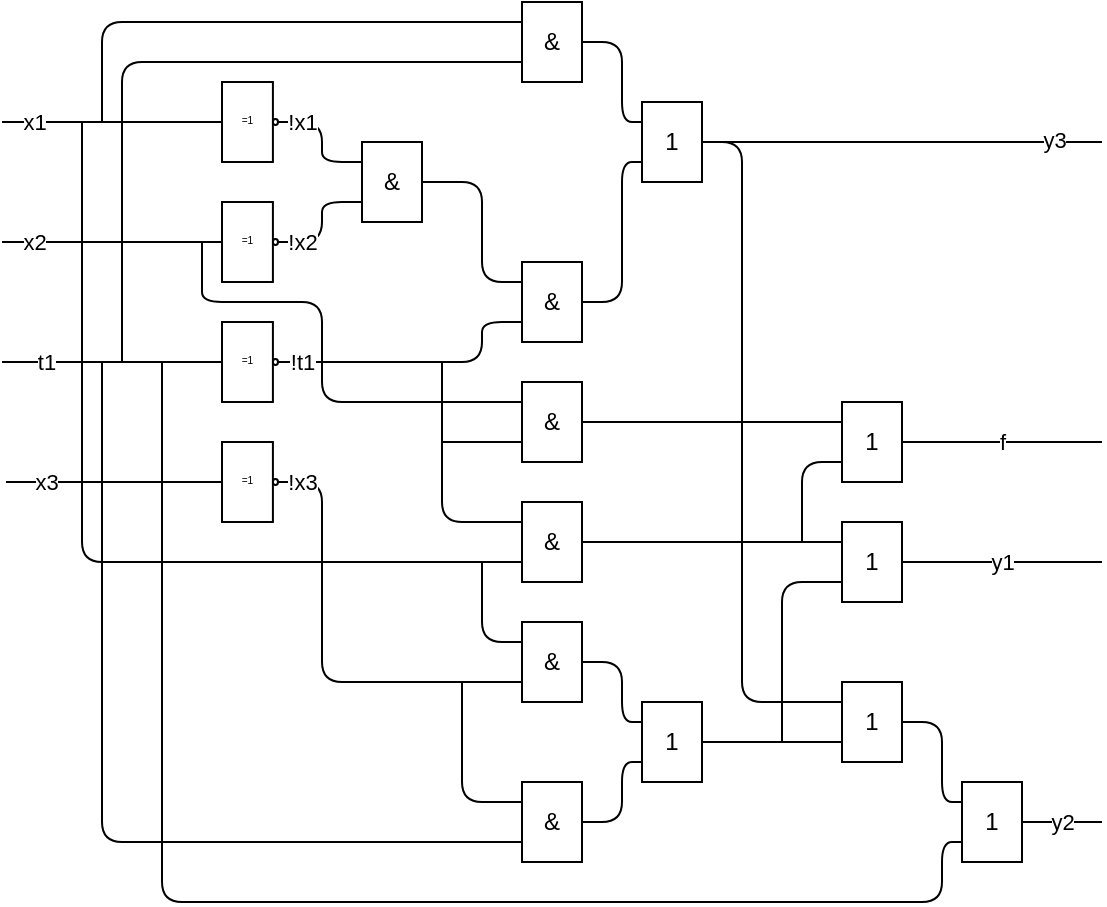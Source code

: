 <mxfile version="13.0.3" type="device"><diagram id="OC-6bs5eoDGnjWmPPjK4" name="Page-1"><mxGraphModel dx="1146" dy="567" grid="1" gridSize="10" guides="1" tooltips="1" connect="1" arrows="1" fold="1" page="1" pageScale="1" pageWidth="827" pageHeight="1169" math="0" shadow="0"><root><mxCell id="0"/><mxCell id="1" parent="0"/><mxCell id="F9vDPVXaRpSUHTH3kbFF-3" value="" style="endArrow=none;html=1;exitX=1;exitY=0.5;exitDx=0;exitDy=0;entryX=0;entryY=0.25;entryDx=0;entryDy=0;" edge="1" parent="1" source="F9vDPVXaRpSUHTH3kbFF-82" target="F9vDPVXaRpSUHTH3kbFF-89"><mxGeometry width="50" height="50" relative="1" as="geometry"><mxPoint x="680" y="490" as="sourcePoint"/><mxPoint x="720" y="490" as="targetPoint"/><Array as="points"><mxPoint x="480" y="460"/><mxPoint x="480" y="500"/></Array></mxGeometry></mxCell><mxCell id="F9vDPVXaRpSUHTH3kbFF-11" value="&amp;amp;" style="rounded=0;whiteSpace=wrap;html=1;" vertex="1" parent="1"><mxGeometry x="190" y="170" width="30" height="40" as="geometry"/></mxCell><mxCell id="F9vDPVXaRpSUHTH3kbFF-13" value="" style="endArrow=none;html=1;entryX=0;entryY=0.25;entryDx=0;entryDy=0;exitX=1;exitY=0.5;exitDx=0;exitDy=0;exitPerimeter=0;" edge="1" parent="1" source="F9vDPVXaRpSUHTH3kbFF-46" target="F9vDPVXaRpSUHTH3kbFF-11"><mxGeometry width="50" height="50" relative="1" as="geometry"><mxPoint x="110" y="175" as="sourcePoint"/><mxPoint x="150" y="180.0" as="targetPoint"/><Array as="points"><mxPoint x="170" y="160"/><mxPoint x="170" y="180"/></Array></mxGeometry></mxCell><mxCell id="F9vDPVXaRpSUHTH3kbFF-24" value="!x1" style="edgeLabel;html=1;align=center;verticalAlign=middle;resizable=0;points=[];" vertex="1" connectable="0" parent="F9vDPVXaRpSUHTH3kbFF-13"><mxGeometry x="0.424" y="-2" relative="1" as="geometry"><mxPoint x="-12.14" y="-22" as="offset"/></mxGeometry></mxCell><mxCell id="F9vDPVXaRpSUHTH3kbFF-15" value="" style="endArrow=none;html=1;entryX=0;entryY=0.75;entryDx=0;entryDy=0;exitX=1;exitY=0.5;exitDx=0;exitDy=0;exitPerimeter=0;" edge="1" parent="1" source="F9vDPVXaRpSUHTH3kbFF-51" target="F9vDPVXaRpSUHTH3kbFF-11"><mxGeometry width="50" height="50" relative="1" as="geometry"><mxPoint x="160" y="210" as="sourcePoint"/><mxPoint x="150" y="220.0" as="targetPoint"/><Array as="points"><mxPoint x="170" y="220"/><mxPoint x="170" y="200"/></Array></mxGeometry></mxCell><mxCell id="F9vDPVXaRpSUHTH3kbFF-25" value="!x2" style="edgeLabel;html=1;align=center;verticalAlign=middle;resizable=0;points=[];" vertex="1" connectable="0" parent="F9vDPVXaRpSUHTH3kbFF-15"><mxGeometry x="0.528" y="1" relative="1" as="geometry"><mxPoint x="-15.59" y="21" as="offset"/></mxGeometry></mxCell><mxCell id="F9vDPVXaRpSUHTH3kbFF-16" value="" style="endArrow=none;html=1;entryX=0;entryY=0.75;entryDx=0;entryDy=0;exitX=1;exitY=0.5;exitDx=0;exitDy=0;exitPerimeter=0;" edge="1" parent="1" source="F9vDPVXaRpSUHTH3kbFF-39" target="F9vDPVXaRpSUHTH3kbFF-26"><mxGeometry width="50" height="50" relative="1" as="geometry"><mxPoint x="150" y="255" as="sourcePoint"/><mxPoint x="150" y="240.0" as="targetPoint"/><Array as="points"><mxPoint x="250" y="280"/><mxPoint x="250" y="260"/></Array></mxGeometry></mxCell><mxCell id="F9vDPVXaRpSUHTH3kbFF-27" value="!t1" style="edgeLabel;html=1;align=center;verticalAlign=middle;resizable=0;points=[];" vertex="1" connectable="0" parent="F9vDPVXaRpSUHTH3kbFF-16"><mxGeometry x="0.424" relative="1" as="geometry"><mxPoint x="-89.38" as="offset"/></mxGeometry></mxCell><mxCell id="F9vDPVXaRpSUHTH3kbFF-26" value="&amp;amp;" style="rounded=0;whiteSpace=wrap;html=1;" vertex="1" parent="1"><mxGeometry x="270" y="230" width="30" height="40" as="geometry"/></mxCell><mxCell id="F9vDPVXaRpSUHTH3kbFF-28" value="" style="endArrow=none;html=1;exitX=1;exitY=0.5;exitDx=0;exitDy=0;entryX=0;entryY=0.25;entryDx=0;entryDy=0;" edge="1" parent="1" source="F9vDPVXaRpSUHTH3kbFF-11" target="F9vDPVXaRpSUHTH3kbFF-26"><mxGeometry width="50" height="50" relative="1" as="geometry"><mxPoint x="120" y="170.0" as="sourcePoint"/><mxPoint x="160" y="170.0" as="targetPoint"/><Array as="points"><mxPoint x="250" y="190"/><mxPoint x="250" y="240"/></Array></mxGeometry></mxCell><mxCell id="F9vDPVXaRpSUHTH3kbFF-34" value="&amp;amp;" style="rounded=0;whiteSpace=wrap;html=1;" vertex="1" parent="1"><mxGeometry x="270" y="350" width="30" height="40" as="geometry"/></mxCell><mxCell id="F9vDPVXaRpSUHTH3kbFF-39" value="" style="verticalLabelPosition=bottom;shadow=0;dashed=0;align=center;html=1;verticalAlign=top;shape=mxgraph.electrical.iec_logic_gates.not;" vertex="1" parent="1"><mxGeometry x="120" y="260" width="28" height="40" as="geometry"/></mxCell><mxCell id="F9vDPVXaRpSUHTH3kbFF-41" value="t1" style="endArrow=none;html=1;entryX=0;entryY=0.5;entryDx=0;entryDy=0;entryPerimeter=0;" edge="1" parent="1" target="F9vDPVXaRpSUHTH3kbFF-39"><mxGeometry x="-0.429" y="-10" width="50" height="50" relative="1" as="geometry"><mxPoint x="10" y="280" as="sourcePoint"/><mxPoint x="120" y="265.5" as="targetPoint"/><Array as="points"><mxPoint x="30" y="280"/></Array><mxPoint x="-10" y="-10" as="offset"/></mxGeometry></mxCell><mxCell id="F9vDPVXaRpSUHTH3kbFF-45" value="" style="endArrow=none;html=1;exitX=0;exitY=0.25;exitDx=0;exitDy=0;" edge="1" parent="1" source="F9vDPVXaRpSUHTH3kbFF-34"><mxGeometry width="50" height="50" relative="1" as="geometry"><mxPoint x="200" y="390" as="sourcePoint"/><mxPoint x="230" y="280" as="targetPoint"/><Array as="points"><mxPoint x="230" y="360"/></Array></mxGeometry></mxCell><mxCell id="F9vDPVXaRpSUHTH3kbFF-46" value="" style="verticalLabelPosition=bottom;shadow=0;dashed=0;align=center;html=1;verticalAlign=top;shape=mxgraph.electrical.iec_logic_gates.not;" vertex="1" parent="1"><mxGeometry x="120" y="140" width="28" height="40" as="geometry"/></mxCell><mxCell id="F9vDPVXaRpSUHTH3kbFF-47" value="x1" style="endArrow=none;html=1;entryX=0;entryY=0.5;entryDx=0;entryDy=0;entryPerimeter=0;" edge="1" parent="1" target="F9vDPVXaRpSUHTH3kbFF-46"><mxGeometry x="-0.714" width="50" height="50" relative="1" as="geometry"><mxPoint x="10" y="160" as="sourcePoint"/><mxPoint x="90" y="330" as="targetPoint"/><mxPoint as="offset"/></mxGeometry></mxCell><mxCell id="F9vDPVXaRpSUHTH3kbFF-48" value="" style="endArrow=none;html=1;exitX=0;exitY=0.75;exitDx=0;exitDy=0;" edge="1" parent="1" source="F9vDPVXaRpSUHTH3kbFF-34"><mxGeometry width="50" height="50" relative="1" as="geometry"><mxPoint x="20" y="300" as="sourcePoint"/><mxPoint x="50" y="160" as="targetPoint"/><Array as="points"><mxPoint x="50" y="380"/></Array></mxGeometry></mxCell><mxCell id="F9vDPVXaRpSUHTH3kbFF-51" value="" style="verticalLabelPosition=bottom;shadow=0;dashed=0;align=center;html=1;verticalAlign=top;shape=mxgraph.electrical.iec_logic_gates.not;" vertex="1" parent="1"><mxGeometry x="120" y="200" width="28" height="40" as="geometry"/></mxCell><mxCell id="F9vDPVXaRpSUHTH3kbFF-52" value="x2" style="endArrow=none;html=1;entryX=0;entryY=0.5;entryDx=0;entryDy=0;entryPerimeter=0;" edge="1" parent="1" target="F9vDPVXaRpSUHTH3kbFF-51"><mxGeometry x="-0.714" width="50" height="50" relative="1" as="geometry"><mxPoint x="10" y="220" as="sourcePoint"/><mxPoint x="60" y="180.0" as="targetPoint"/><mxPoint as="offset"/></mxGeometry></mxCell><mxCell id="F9vDPVXaRpSUHTH3kbFF-53" value="&amp;amp;" style="rounded=0;whiteSpace=wrap;html=1;" vertex="1" parent="1"><mxGeometry x="270" y="410" width="30" height="40" as="geometry"/></mxCell><mxCell id="F9vDPVXaRpSUHTH3kbFF-54" value="" style="endArrow=none;html=1;exitX=0;exitY=0.25;exitDx=0;exitDy=0;" edge="1" parent="1" source="F9vDPVXaRpSUHTH3kbFF-53"><mxGeometry width="50" height="50" relative="1" as="geometry"><mxPoint x="90" y="410" as="sourcePoint"/><mxPoint x="250" y="380" as="targetPoint"/><Array as="points"><mxPoint x="250" y="420"/><mxPoint x="250" y="380"/></Array></mxGeometry></mxCell><mxCell id="F9vDPVXaRpSUHTH3kbFF-56" value="" style="verticalLabelPosition=bottom;shadow=0;dashed=0;align=center;html=1;verticalAlign=top;shape=mxgraph.electrical.iec_logic_gates.not;" vertex="1" parent="1"><mxGeometry x="120" y="320" width="28" height="40" as="geometry"/></mxCell><mxCell id="F9vDPVXaRpSUHTH3kbFF-57" value="x3" style="endArrow=none;html=1;entryX=0;entryY=0.5;entryDx=0;entryDy=0;entryPerimeter=0;" edge="1" parent="1" target="F9vDPVXaRpSUHTH3kbFF-56"><mxGeometry x="-0.412" y="-12" width="50" height="50" relative="1" as="geometry"><mxPoint x="12" y="340.0" as="sourcePoint"/><mxPoint x="122" y="325.5" as="targetPoint"/><Array as="points"><mxPoint x="32" y="340"/></Array><mxPoint x="-12" y="-12" as="offset"/></mxGeometry></mxCell><mxCell id="F9vDPVXaRpSUHTH3kbFF-58" value="!x3" style="endArrow=none;html=1;entryX=1;entryY=0.5;entryDx=0;entryDy=0;entryPerimeter=0;exitX=0;exitY=0.75;exitDx=0;exitDy=0;" edge="1" parent="1" source="F9vDPVXaRpSUHTH3kbFF-53" target="F9vDPVXaRpSUHTH3kbFF-56"><mxGeometry x="0.892" width="50" height="50" relative="1" as="geometry"><mxPoint x="140" y="470" as="sourcePoint"/><mxPoint x="190" y="420" as="targetPoint"/><Array as="points"><mxPoint x="170" y="440"/><mxPoint x="170" y="340"/></Array><mxPoint as="offset"/></mxGeometry></mxCell><mxCell id="F9vDPVXaRpSUHTH3kbFF-59" value="&amp;amp;" style="rounded=0;whiteSpace=wrap;html=1;" vertex="1" parent="1"><mxGeometry x="270" y="290" width="30" height="40" as="geometry"/></mxCell><mxCell id="F9vDPVXaRpSUHTH3kbFF-60" value="" style="endArrow=none;html=1;entryX=0;entryY=0.75;entryDx=0;entryDy=0;" edge="1" parent="1" target="F9vDPVXaRpSUHTH3kbFF-59"><mxGeometry width="50" height="50" relative="1" as="geometry"><mxPoint x="230" y="320" as="sourcePoint"/><mxPoint x="180" y="490" as="targetPoint"/></mxGeometry></mxCell><mxCell id="F9vDPVXaRpSUHTH3kbFF-63" value="" style="endArrow=none;html=1;exitX=0;exitY=0.25;exitDx=0;exitDy=0;" edge="1" parent="1" source="F9vDPVXaRpSUHTH3kbFF-59"><mxGeometry width="50" height="50" relative="1" as="geometry"><mxPoint x="300" y="340" as="sourcePoint"/><mxPoint x="110" y="220" as="targetPoint"/><Array as="points"><mxPoint x="170" y="300"/><mxPoint x="170" y="250"/><mxPoint x="110" y="250"/><mxPoint x="110" y="240"/></Array></mxGeometry></mxCell><mxCell id="F9vDPVXaRpSUHTH3kbFF-64" value="&amp;amp;" style="rounded=0;whiteSpace=wrap;html=1;" vertex="1" parent="1"><mxGeometry x="270" y="490" width="30" height="40" as="geometry"/></mxCell><mxCell id="F9vDPVXaRpSUHTH3kbFF-65" value="" style="endArrow=none;html=1;exitX=0;exitY=0.75;exitDx=0;exitDy=0;" edge="1" parent="1" source="F9vDPVXaRpSUHTH3kbFF-64"><mxGeometry width="50" height="50" relative="1" as="geometry"><mxPoint x="30" y="490" as="sourcePoint"/><mxPoint x="60" y="280" as="targetPoint"/><Array as="points"><mxPoint x="60" y="520"/></Array></mxGeometry></mxCell><mxCell id="F9vDPVXaRpSUHTH3kbFF-66" value="" style="endArrow=none;html=1;exitX=0;exitY=0.25;exitDx=0;exitDy=0;" edge="1" parent="1" source="F9vDPVXaRpSUHTH3kbFF-64"><mxGeometry width="50" height="50" relative="1" as="geometry"><mxPoint x="170" y="520" as="sourcePoint"/><mxPoint x="240" y="440" as="targetPoint"/><Array as="points"><mxPoint x="240" y="500"/></Array></mxGeometry></mxCell><mxCell id="F9vDPVXaRpSUHTH3kbFF-68" value="&amp;amp;" style="rounded=0;whiteSpace=wrap;html=1;" vertex="1" parent="1"><mxGeometry x="270" y="100" width="30" height="40" as="geometry"/></mxCell><mxCell id="F9vDPVXaRpSUHTH3kbFF-71" value="" style="endArrow=none;html=1;entryX=0;entryY=0.25;entryDx=0;entryDy=0;" edge="1" parent="1" target="F9vDPVXaRpSUHTH3kbFF-68"><mxGeometry width="50" height="50" relative="1" as="geometry"><mxPoint x="60" y="160" as="sourcePoint"/><mxPoint x="80" y="100" as="targetPoint"/><Array as="points"><mxPoint x="60" y="110"/></Array></mxGeometry></mxCell><mxCell id="F9vDPVXaRpSUHTH3kbFF-72" value="" style="endArrow=none;html=1;entryX=0;entryY=0.75;entryDx=0;entryDy=0;" edge="1" parent="1" target="F9vDPVXaRpSUHTH3kbFF-68"><mxGeometry width="50" height="50" relative="1" as="geometry"><mxPoint x="70" y="280" as="sourcePoint"/><mxPoint x="450" y="190" as="targetPoint"/><Array as="points"><mxPoint x="70" y="130"/></Array></mxGeometry></mxCell><mxCell id="F9vDPVXaRpSUHTH3kbFF-74" value="1" style="rounded=0;whiteSpace=wrap;html=1;" vertex="1" parent="1"><mxGeometry x="330" y="450" width="30" height="40" as="geometry"/></mxCell><mxCell id="F9vDPVXaRpSUHTH3kbFF-75" value="" style="endArrow=none;html=1;exitX=1;exitY=0.5;exitDx=0;exitDy=0;entryX=0;entryY=0.25;entryDx=0;entryDy=0;" edge="1" parent="1" source="F9vDPVXaRpSUHTH3kbFF-53" target="F9vDPVXaRpSUHTH3kbFF-74"><mxGeometry width="50" height="50" relative="1" as="geometry"><mxPoint x="440" y="380" as="sourcePoint"/><mxPoint x="490" y="330" as="targetPoint"/><Array as="points"><mxPoint x="320" y="430"/><mxPoint x="320" y="460"/></Array></mxGeometry></mxCell><mxCell id="F9vDPVXaRpSUHTH3kbFF-77" value="" style="endArrow=none;html=1;exitX=1;exitY=0.5;exitDx=0;exitDy=0;entryX=0;entryY=0.75;entryDx=0;entryDy=0;" edge="1" parent="1" source="F9vDPVXaRpSUHTH3kbFF-64" target="F9vDPVXaRpSUHTH3kbFF-74"><mxGeometry width="50" height="50" relative="1" as="geometry"><mxPoint x="310" y="440.0" as="sourcePoint"/><mxPoint x="360" y="470" as="targetPoint"/><Array as="points"><mxPoint x="320" y="510"/><mxPoint x="320" y="480"/></Array></mxGeometry></mxCell><mxCell id="F9vDPVXaRpSUHTH3kbFF-78" value="1" style="rounded=0;whiteSpace=wrap;html=1;" vertex="1" parent="1"><mxGeometry x="330" y="150" width="30" height="40" as="geometry"/></mxCell><mxCell id="F9vDPVXaRpSUHTH3kbFF-79" value="" style="endArrow=none;html=1;exitX=1;exitY=0.5;exitDx=0;exitDy=0;entryX=0;entryY=0.25;entryDx=0;entryDy=0;" edge="1" parent="1" source="F9vDPVXaRpSUHTH3kbFF-68" target="F9vDPVXaRpSUHTH3kbFF-78"><mxGeometry width="50" height="50" relative="1" as="geometry"><mxPoint x="450" y="160" as="sourcePoint"/><mxPoint x="500" y="110" as="targetPoint"/><Array as="points"><mxPoint x="320" y="120"/><mxPoint x="320" y="160"/></Array></mxGeometry></mxCell><mxCell id="F9vDPVXaRpSUHTH3kbFF-80" value="" style="endArrow=none;html=1;exitX=1;exitY=0.5;exitDx=0;exitDy=0;entryX=0;entryY=0.75;entryDx=0;entryDy=0;" edge="1" parent="1" source="F9vDPVXaRpSUHTH3kbFF-26" target="F9vDPVXaRpSUHTH3kbFF-78"><mxGeometry width="50" height="50" relative="1" as="geometry"><mxPoint x="310" y="130" as="sourcePoint"/><mxPoint x="340" y="170.0" as="targetPoint"/><Array as="points"><mxPoint x="320" y="250"/><mxPoint x="320" y="180"/></Array></mxGeometry></mxCell><mxCell id="F9vDPVXaRpSUHTH3kbFF-82" value="1" style="rounded=0;whiteSpace=wrap;html=1;" vertex="1" parent="1"><mxGeometry x="430" y="440" width="30" height="40" as="geometry"/></mxCell><mxCell id="F9vDPVXaRpSUHTH3kbFF-83" value="" style="endArrow=none;html=1;exitX=1;exitY=0.5;exitDx=0;exitDy=0;entryX=0;entryY=0.75;entryDx=0;entryDy=0;" edge="1" parent="1" source="F9vDPVXaRpSUHTH3kbFF-74" target="F9vDPVXaRpSUHTH3kbFF-82"><mxGeometry width="50" height="50" relative="1" as="geometry"><mxPoint x="410" y="500" as="sourcePoint"/><mxPoint x="460" y="450" as="targetPoint"/></mxGeometry></mxCell><mxCell id="F9vDPVXaRpSUHTH3kbFF-84" value="" style="endArrow=none;html=1;exitX=1;exitY=0.5;exitDx=0;exitDy=0;entryX=0;entryY=0.25;entryDx=0;entryDy=0;" edge="1" parent="1" source="F9vDPVXaRpSUHTH3kbFF-78" target="F9vDPVXaRpSUHTH3kbFF-82"><mxGeometry width="50" height="50" relative="1" as="geometry"><mxPoint x="440" y="280" as="sourcePoint"/><mxPoint x="490" y="230" as="targetPoint"/><Array as="points"><mxPoint x="380" y="170"/><mxPoint x="380" y="450"/></Array></mxGeometry></mxCell><mxCell id="F9vDPVXaRpSUHTH3kbFF-85" value="1" style="rounded=0;whiteSpace=wrap;html=1;" vertex="1" parent="1"><mxGeometry x="430" y="360" width="30" height="40" as="geometry"/></mxCell><mxCell id="F9vDPVXaRpSUHTH3kbFF-86" value="" style="endArrow=none;html=1;exitX=1;exitY=0.5;exitDx=0;exitDy=0;entryX=0;entryY=0.25;entryDx=0;entryDy=0;" edge="1" parent="1" source="F9vDPVXaRpSUHTH3kbFF-34" target="F9vDPVXaRpSUHTH3kbFF-85"><mxGeometry width="50" height="50" relative="1" as="geometry"><mxPoint x="500" y="330" as="sourcePoint"/><mxPoint x="550" y="280" as="targetPoint"/></mxGeometry></mxCell><mxCell id="F9vDPVXaRpSUHTH3kbFF-87" value="" style="endArrow=none;html=1;entryX=0;entryY=0.75;entryDx=0;entryDy=0;" edge="1" parent="1" target="F9vDPVXaRpSUHTH3kbFF-85"><mxGeometry width="50" height="50" relative="1" as="geometry"><mxPoint x="400" y="470" as="sourcePoint"/><mxPoint x="630" y="420" as="targetPoint"/><Array as="points"><mxPoint x="400" y="390"/></Array></mxGeometry></mxCell><mxCell id="F9vDPVXaRpSUHTH3kbFF-88" value="" style="endArrow=none;html=1;exitX=0;exitY=0.75;exitDx=0;exitDy=0;" edge="1" parent="1" source="F9vDPVXaRpSUHTH3kbFF-89"><mxGeometry width="50" height="50" relative="1" as="geometry"><mxPoint x="460" y="550" as="sourcePoint"/><mxPoint x="90" y="280" as="targetPoint"/><Array as="points"><mxPoint x="480" y="520"/><mxPoint x="480" y="550"/><mxPoint x="90" y="550"/></Array></mxGeometry></mxCell><mxCell id="F9vDPVXaRpSUHTH3kbFF-89" value="1" style="rounded=0;whiteSpace=wrap;html=1;" vertex="1" parent="1"><mxGeometry x="490" y="490" width="30" height="40" as="geometry"/></mxCell><mxCell id="F9vDPVXaRpSUHTH3kbFF-90" value="" style="endArrow=none;html=1;" edge="1" parent="1"><mxGeometry width="50" height="50" relative="1" as="geometry"><mxPoint x="360" y="170" as="sourcePoint"/><mxPoint x="560" y="170" as="targetPoint"/></mxGeometry></mxCell><mxCell id="F9vDPVXaRpSUHTH3kbFF-91" value="y3" style="edgeLabel;html=1;align=center;verticalAlign=middle;resizable=0;points=[];" vertex="1" connectable="0" parent="F9vDPVXaRpSUHTH3kbFF-90"><mxGeometry x="0.754" y="1" relative="1" as="geometry"><mxPoint as="offset"/></mxGeometry></mxCell><mxCell id="F9vDPVXaRpSUHTH3kbFF-92" value="y2" style="endArrow=none;html=1;exitX=1;exitY=0.5;exitDx=0;exitDy=0;" edge="1" parent="1" source="F9vDPVXaRpSUHTH3kbFF-89"><mxGeometry width="50" height="50" relative="1" as="geometry"><mxPoint x="630" y="490" as="sourcePoint"/><mxPoint x="560" y="510" as="targetPoint"/></mxGeometry></mxCell><mxCell id="F9vDPVXaRpSUHTH3kbFF-94" value="y1" style="endArrow=none;html=1;exitX=1;exitY=0.5;exitDx=0;exitDy=0;" edge="1" parent="1" source="F9vDPVXaRpSUHTH3kbFF-85"><mxGeometry width="50" height="50" relative="1" as="geometry"><mxPoint x="520" y="420" as="sourcePoint"/><mxPoint x="560" y="380" as="targetPoint"/></mxGeometry></mxCell><mxCell id="F9vDPVXaRpSUHTH3kbFF-95" value="" style="endArrow=none;html=1;exitX=1;exitY=0.5;exitDx=0;exitDy=0;entryX=0;entryY=0.25;entryDx=0;entryDy=0;" edge="1" parent="1" source="F9vDPVXaRpSUHTH3kbFF-59" target="F9vDPVXaRpSUHTH3kbFF-97"><mxGeometry width="50" height="50" relative="1" as="geometry"><mxPoint x="440" y="330" as="sourcePoint"/><mxPoint x="430" y="310" as="targetPoint"/></mxGeometry></mxCell><mxCell id="F9vDPVXaRpSUHTH3kbFF-96" value="" style="endArrow=none;html=1;entryX=0;entryY=0.75;entryDx=0;entryDy=0;" edge="1" parent="1" target="F9vDPVXaRpSUHTH3kbFF-97"><mxGeometry width="50" height="50" relative="1" as="geometry"><mxPoint x="410" y="370" as="sourcePoint"/><mxPoint x="420" y="330" as="targetPoint"/><Array as="points"><mxPoint x="410" y="330"/></Array></mxGeometry></mxCell><mxCell id="F9vDPVXaRpSUHTH3kbFF-97" value="1" style="rounded=0;whiteSpace=wrap;html=1;" vertex="1" parent="1"><mxGeometry x="430" y="300" width="30" height="40" as="geometry"/></mxCell><mxCell id="F9vDPVXaRpSUHTH3kbFF-98" value="f" style="endArrow=none;html=1;exitX=1;exitY=0.5;exitDx=0;exitDy=0;" edge="1" parent="1" source="F9vDPVXaRpSUHTH3kbFF-97"><mxGeometry width="50" height="50" relative="1" as="geometry"><mxPoint x="510" y="340" as="sourcePoint"/><mxPoint x="560" y="320" as="targetPoint"/></mxGeometry></mxCell></root></mxGraphModel></diagram></mxfile>